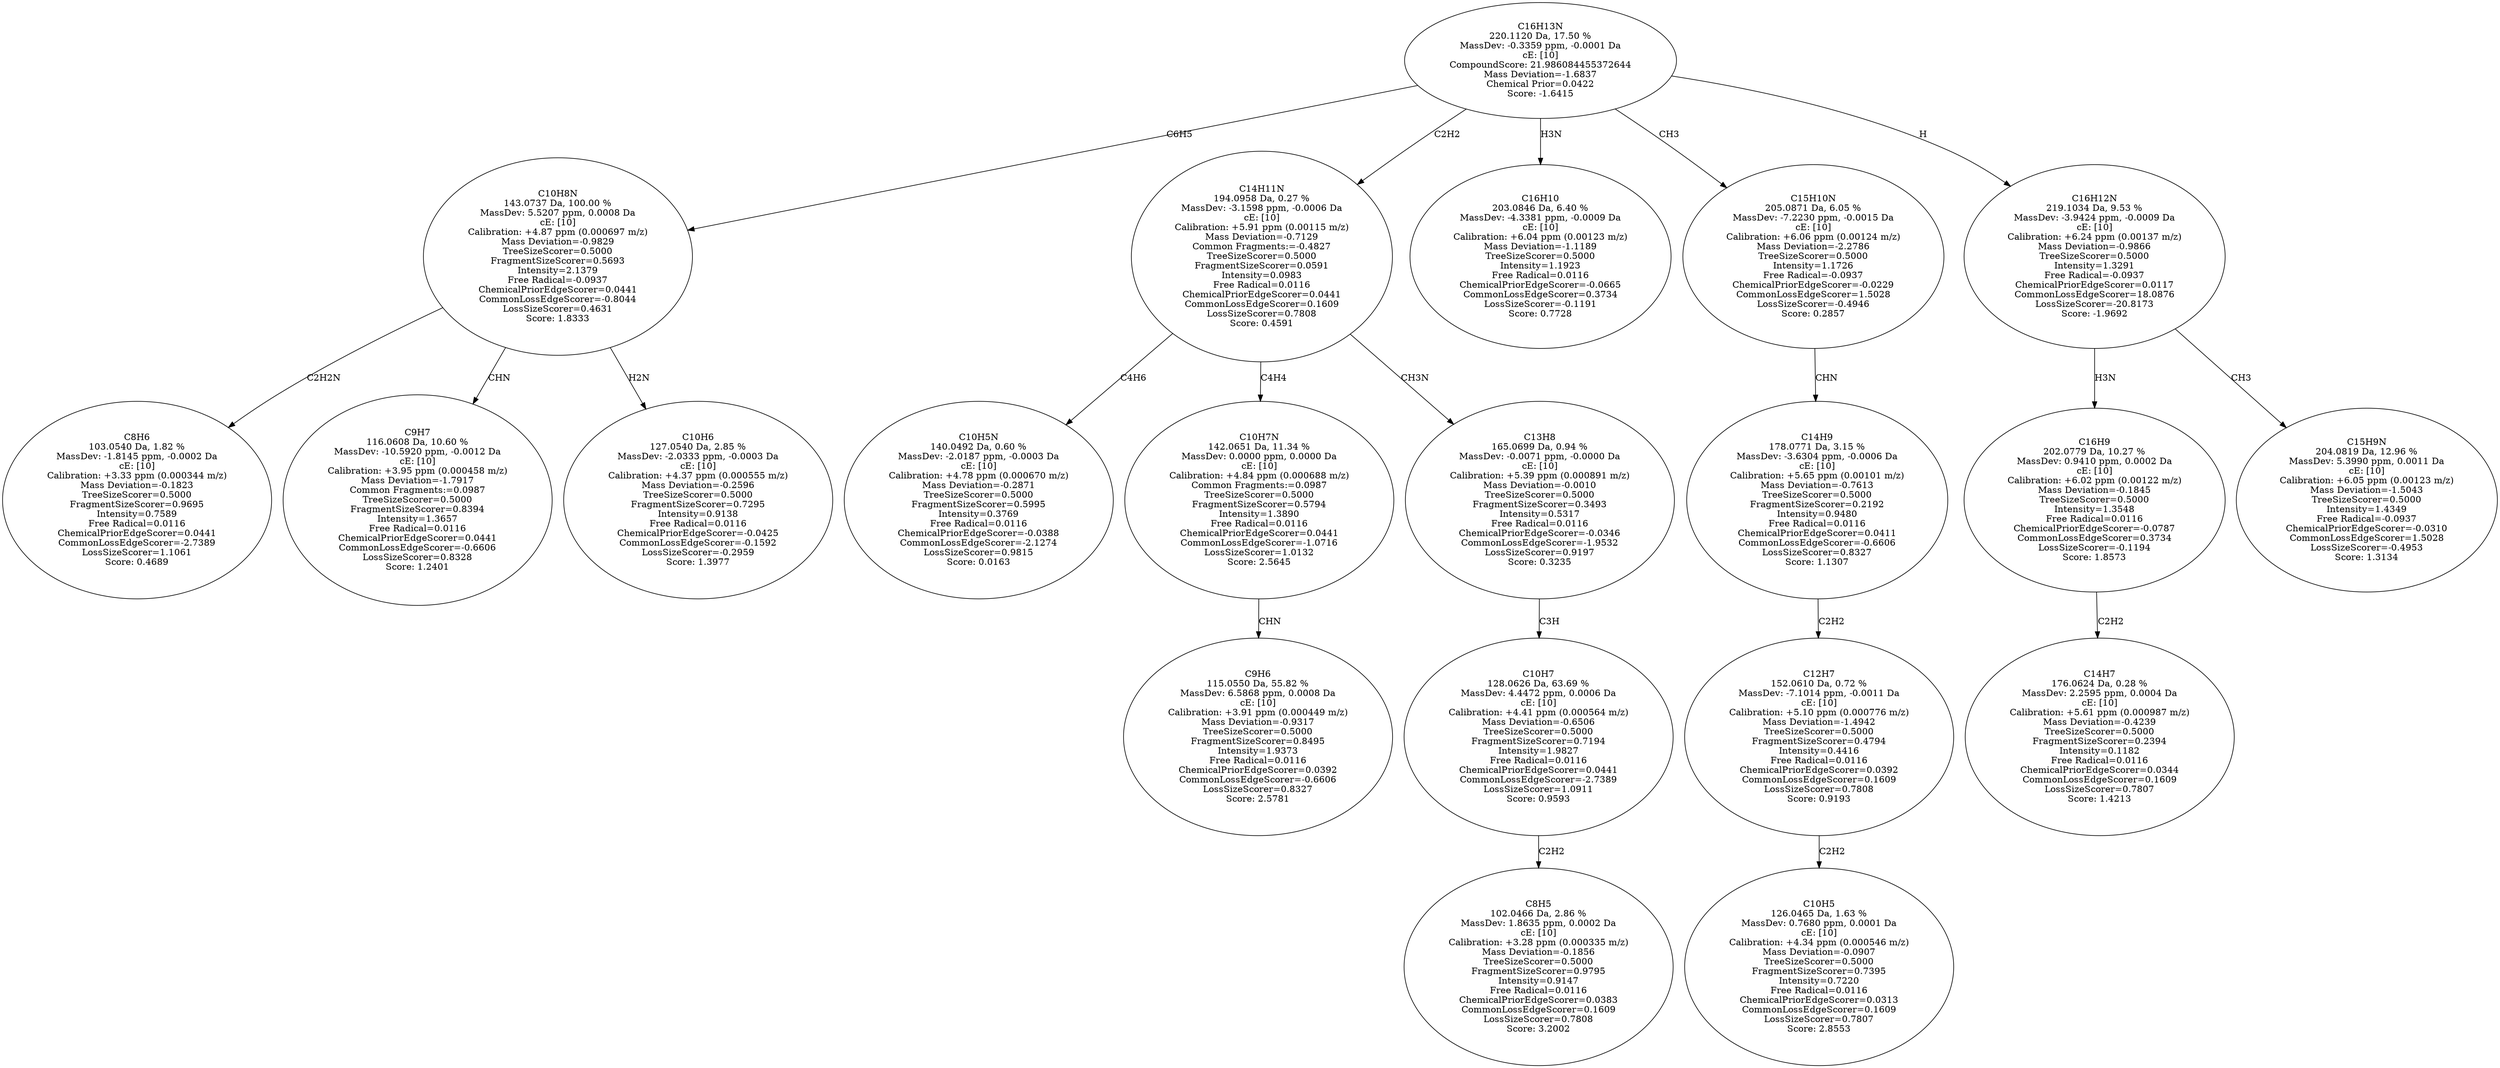strict digraph {
v1 [label="C8H6\n103.0540 Da, 1.82 %\nMassDev: -1.8145 ppm, -0.0002 Da\ncE: [10]\nCalibration: +3.33 ppm (0.000344 m/z)\nMass Deviation=-0.1823\nTreeSizeScorer=0.5000\nFragmentSizeScorer=0.9695\nIntensity=0.7589\nFree Radical=0.0116\nChemicalPriorEdgeScorer=0.0441\nCommonLossEdgeScorer=-2.7389\nLossSizeScorer=1.1061\nScore: 0.4689"];
v2 [label="C9H7\n116.0608 Da, 10.60 %\nMassDev: -10.5920 ppm, -0.0012 Da\ncE: [10]\nCalibration: +3.95 ppm (0.000458 m/z)\nMass Deviation=-1.7917\nCommon Fragments:=0.0987\nTreeSizeScorer=0.5000\nFragmentSizeScorer=0.8394\nIntensity=1.3657\nFree Radical=0.0116\nChemicalPriorEdgeScorer=0.0441\nCommonLossEdgeScorer=-0.6606\nLossSizeScorer=0.8328\nScore: 1.2401"];
v3 [label="C10H6\n127.0540 Da, 2.85 %\nMassDev: -2.0333 ppm, -0.0003 Da\ncE: [10]\nCalibration: +4.37 ppm (0.000555 m/z)\nMass Deviation=-0.2596\nTreeSizeScorer=0.5000\nFragmentSizeScorer=0.7295\nIntensity=0.9138\nFree Radical=0.0116\nChemicalPriorEdgeScorer=-0.0425\nCommonLossEdgeScorer=-0.1592\nLossSizeScorer=-0.2959\nScore: 1.3977"];
v4 [label="C10H8N\n143.0737 Da, 100.00 %\nMassDev: 5.5207 ppm, 0.0008 Da\ncE: [10]\nCalibration: +4.87 ppm (0.000697 m/z)\nMass Deviation=-0.9829\nTreeSizeScorer=0.5000\nFragmentSizeScorer=0.5693\nIntensity=2.1379\nFree Radical=-0.0937\nChemicalPriorEdgeScorer=0.0441\nCommonLossEdgeScorer=-0.8044\nLossSizeScorer=0.4631\nScore: 1.8333"];
v5 [label="C10H5N\n140.0492 Da, 0.60 %\nMassDev: -2.0187 ppm, -0.0003 Da\ncE: [10]\nCalibration: +4.78 ppm (0.000670 m/z)\nMass Deviation=-0.2871\nTreeSizeScorer=0.5000\nFragmentSizeScorer=0.5995\nIntensity=0.3769\nFree Radical=0.0116\nChemicalPriorEdgeScorer=-0.0388\nCommonLossEdgeScorer=-2.1274\nLossSizeScorer=0.9815\nScore: 0.0163"];
v6 [label="C9H6\n115.0550 Da, 55.82 %\nMassDev: 6.5868 ppm, 0.0008 Da\ncE: [10]\nCalibration: +3.91 ppm (0.000449 m/z)\nMass Deviation=-0.9317\nTreeSizeScorer=0.5000\nFragmentSizeScorer=0.8495\nIntensity=1.9373\nFree Radical=0.0116\nChemicalPriorEdgeScorer=0.0392\nCommonLossEdgeScorer=-0.6606\nLossSizeScorer=0.8327\nScore: 2.5781"];
v7 [label="C10H7N\n142.0651 Da, 11.34 %\nMassDev: 0.0000 ppm, 0.0000 Da\ncE: [10]\nCalibration: +4.84 ppm (0.000688 m/z)\nCommon Fragments:=0.0987\nTreeSizeScorer=0.5000\nFragmentSizeScorer=0.5794\nIntensity=1.3890\nFree Radical=0.0116\nChemicalPriorEdgeScorer=0.0441\nCommonLossEdgeScorer=-1.0716\nLossSizeScorer=1.0132\nScore: 2.5645"];
v8 [label="C8H5\n102.0466 Da, 2.86 %\nMassDev: 1.8635 ppm, 0.0002 Da\ncE: [10]\nCalibration: +3.28 ppm (0.000335 m/z)\nMass Deviation=-0.1856\nTreeSizeScorer=0.5000\nFragmentSizeScorer=0.9795\nIntensity=0.9147\nFree Radical=0.0116\nChemicalPriorEdgeScorer=0.0383\nCommonLossEdgeScorer=0.1609\nLossSizeScorer=0.7808\nScore: 3.2002"];
v9 [label="C10H7\n128.0626 Da, 63.69 %\nMassDev: 4.4472 ppm, 0.0006 Da\ncE: [10]\nCalibration: +4.41 ppm (0.000564 m/z)\nMass Deviation=-0.6506\nTreeSizeScorer=0.5000\nFragmentSizeScorer=0.7194\nIntensity=1.9827\nFree Radical=0.0116\nChemicalPriorEdgeScorer=0.0441\nCommonLossEdgeScorer=-2.7389\nLossSizeScorer=1.0911\nScore: 0.9593"];
v10 [label="C13H8\n165.0699 Da, 0.94 %\nMassDev: -0.0071 ppm, -0.0000 Da\ncE: [10]\nCalibration: +5.39 ppm (0.000891 m/z)\nMass Deviation=-0.0010\nTreeSizeScorer=0.5000\nFragmentSizeScorer=0.3493\nIntensity=0.5317\nFree Radical=0.0116\nChemicalPriorEdgeScorer=-0.0346\nCommonLossEdgeScorer=-1.9532\nLossSizeScorer=0.9197\nScore: 0.3235"];
v11 [label="C14H11N\n194.0958 Da, 0.27 %\nMassDev: -3.1598 ppm, -0.0006 Da\ncE: [10]\nCalibration: +5.91 ppm (0.00115 m/z)\nMass Deviation=-0.7129\nCommon Fragments:=-0.4827\nTreeSizeScorer=0.5000\nFragmentSizeScorer=0.0591\nIntensity=0.0983\nFree Radical=0.0116\nChemicalPriorEdgeScorer=0.0441\nCommonLossEdgeScorer=0.1609\nLossSizeScorer=0.7808\nScore: 0.4591"];
v12 [label="C16H10\n203.0846 Da, 6.40 %\nMassDev: -4.3381 ppm, -0.0009 Da\ncE: [10]\nCalibration: +6.04 ppm (0.00123 m/z)\nMass Deviation=-1.1189\nTreeSizeScorer=0.5000\nIntensity=1.1923\nFree Radical=0.0116\nChemicalPriorEdgeScorer=-0.0665\nCommonLossEdgeScorer=0.3734\nLossSizeScorer=-0.1191\nScore: 0.7728"];
v13 [label="C10H5\n126.0465 Da, 1.63 %\nMassDev: 0.7680 ppm, 0.0001 Da\ncE: [10]\nCalibration: +4.34 ppm (0.000546 m/z)\nMass Deviation=-0.0907\nTreeSizeScorer=0.5000\nFragmentSizeScorer=0.7395\nIntensity=0.7220\nFree Radical=0.0116\nChemicalPriorEdgeScorer=0.0313\nCommonLossEdgeScorer=0.1609\nLossSizeScorer=0.7807\nScore: 2.8553"];
v14 [label="C12H7\n152.0610 Da, 0.72 %\nMassDev: -7.1014 ppm, -0.0011 Da\ncE: [10]\nCalibration: +5.10 ppm (0.000776 m/z)\nMass Deviation=-1.4942\nTreeSizeScorer=0.5000\nFragmentSizeScorer=0.4794\nIntensity=0.4416\nFree Radical=0.0116\nChemicalPriorEdgeScorer=0.0392\nCommonLossEdgeScorer=0.1609\nLossSizeScorer=0.7808\nScore: 0.9193"];
v15 [label="C14H9\n178.0771 Da, 3.15 %\nMassDev: -3.6304 ppm, -0.0006 Da\ncE: [10]\nCalibration: +5.65 ppm (0.00101 m/z)\nMass Deviation=-0.7613\nTreeSizeScorer=0.5000\nFragmentSizeScorer=0.2192\nIntensity=0.9480\nFree Radical=0.0116\nChemicalPriorEdgeScorer=0.0411\nCommonLossEdgeScorer=-0.6606\nLossSizeScorer=0.8327\nScore: 1.1307"];
v16 [label="C15H10N\n205.0871 Da, 6.05 %\nMassDev: -7.2230 ppm, -0.0015 Da\ncE: [10]\nCalibration: +6.06 ppm (0.00124 m/z)\nMass Deviation=-2.2786\nTreeSizeScorer=0.5000\nIntensity=1.1726\nFree Radical=-0.0937\nChemicalPriorEdgeScorer=-0.0229\nCommonLossEdgeScorer=1.5028\nLossSizeScorer=-0.4946\nScore: 0.2857"];
v17 [label="C14H7\n176.0624 Da, 0.28 %\nMassDev: 2.2595 ppm, 0.0004 Da\ncE: [10]\nCalibration: +5.61 ppm (0.000987 m/z)\nMass Deviation=-0.4239\nTreeSizeScorer=0.5000\nFragmentSizeScorer=0.2394\nIntensity=0.1182\nFree Radical=0.0116\nChemicalPriorEdgeScorer=0.0344\nCommonLossEdgeScorer=0.1609\nLossSizeScorer=0.7807\nScore: 1.4213"];
v18 [label="C16H9\n202.0779 Da, 10.27 %\nMassDev: 0.9410 ppm, 0.0002 Da\ncE: [10]\nCalibration: +6.02 ppm (0.00122 m/z)\nMass Deviation=-0.1845\nTreeSizeScorer=0.5000\nIntensity=1.3548\nFree Radical=0.0116\nChemicalPriorEdgeScorer=-0.0787\nCommonLossEdgeScorer=0.3734\nLossSizeScorer=-0.1194\nScore: 1.8573"];
v19 [label="C15H9N\n204.0819 Da, 12.96 %\nMassDev: 5.3990 ppm, 0.0011 Da\ncE: [10]\nCalibration: +6.05 ppm (0.00123 m/z)\nMass Deviation=-1.5043\nTreeSizeScorer=0.5000\nIntensity=1.4349\nFree Radical=-0.0937\nChemicalPriorEdgeScorer=-0.0310\nCommonLossEdgeScorer=1.5028\nLossSizeScorer=-0.4953\nScore: 1.3134"];
v20 [label="C16H12N\n219.1034 Da, 9.53 %\nMassDev: -3.9424 ppm, -0.0009 Da\ncE: [10]\nCalibration: +6.24 ppm (0.00137 m/z)\nMass Deviation=-0.9866\nTreeSizeScorer=0.5000\nIntensity=1.3291\nFree Radical=-0.0937\nChemicalPriorEdgeScorer=0.0117\nCommonLossEdgeScorer=18.0876\nLossSizeScorer=-20.8173\nScore: -1.9692"];
v21 [label="C16H13N\n220.1120 Da, 17.50 %\nMassDev: -0.3359 ppm, -0.0001 Da\ncE: [10]\nCompoundScore: 21.986084455372644\nMass Deviation=-1.6837\nChemical Prior=0.0422\nScore: -1.6415"];
v4 -> v1 [label="C2H2N"];
v4 -> v2 [label="CHN"];
v4 -> v3 [label="H2N"];
v21 -> v4 [label="C6H5"];
v11 -> v5 [label="C4H6"];
v7 -> v6 [label="CHN"];
v11 -> v7 [label="C4H4"];
v9 -> v8 [label="C2H2"];
v10 -> v9 [label="C3H"];
v11 -> v10 [label="CH3N"];
v21 -> v11 [label="C2H2"];
v21 -> v12 [label="H3N"];
v14 -> v13 [label="C2H2"];
v15 -> v14 [label="C2H2"];
v16 -> v15 [label="CHN"];
v21 -> v16 [label="CH3"];
v18 -> v17 [label="C2H2"];
v20 -> v18 [label="H3N"];
v20 -> v19 [label="CH3"];
v21 -> v20 [label="H"];
}